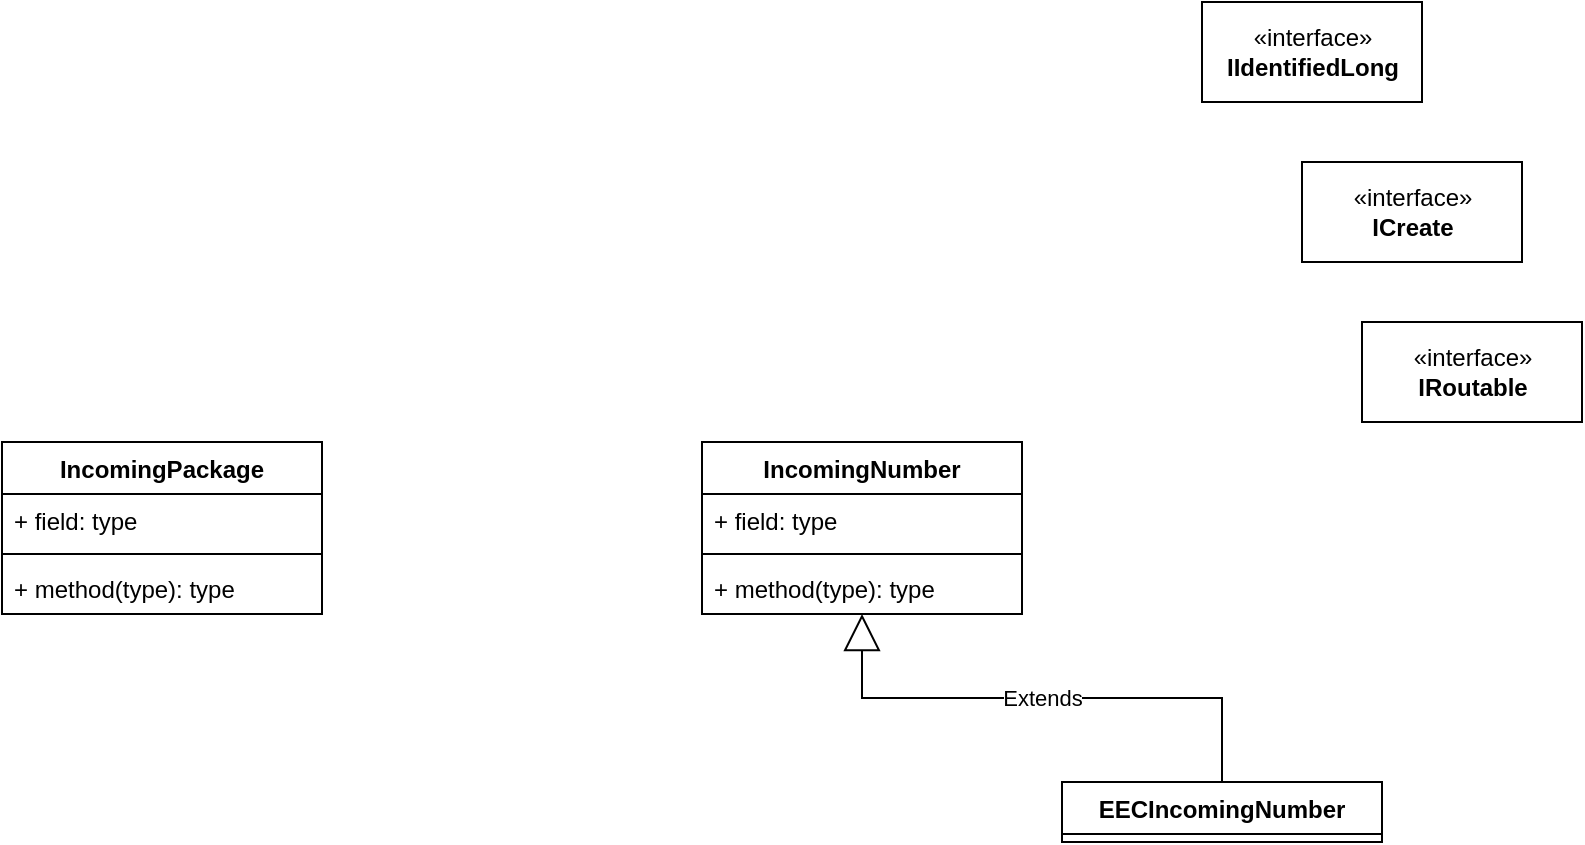 <mxfile version="20.6.0" type="github">
  <diagram id="nZj_dn9f0T9-f6_Vq_Uv" name="Страница 1">
    <mxGraphModel dx="1233" dy="801" grid="1" gridSize="10" guides="1" tooltips="1" connect="1" arrows="1" fold="1" page="1" pageScale="1" pageWidth="827" pageHeight="1169" math="0" shadow="0">
      <root>
        <mxCell id="0" />
        <mxCell id="1" parent="0" />
        <mxCell id="6XDx1RVRkn_u9uWGyLvl-1" value="IncomingPackage" style="swimlane;fontStyle=1;align=center;verticalAlign=top;childLayout=stackLayout;horizontal=1;startSize=26;horizontalStack=0;resizeParent=1;resizeParentMax=0;resizeLast=0;collapsible=1;marginBottom=0;" vertex="1" parent="1">
          <mxGeometry x="90" y="290" width="160" height="86" as="geometry" />
        </mxCell>
        <mxCell id="6XDx1RVRkn_u9uWGyLvl-2" value="+ field: type" style="text;strokeColor=none;fillColor=none;align=left;verticalAlign=top;spacingLeft=4;spacingRight=4;overflow=hidden;rotatable=0;points=[[0,0.5],[1,0.5]];portConstraint=eastwest;" vertex="1" parent="6XDx1RVRkn_u9uWGyLvl-1">
          <mxGeometry y="26" width="160" height="26" as="geometry" />
        </mxCell>
        <mxCell id="6XDx1RVRkn_u9uWGyLvl-3" value="" style="line;strokeWidth=1;fillColor=none;align=left;verticalAlign=middle;spacingTop=-1;spacingLeft=3;spacingRight=3;rotatable=0;labelPosition=right;points=[];portConstraint=eastwest;strokeColor=inherit;" vertex="1" parent="6XDx1RVRkn_u9uWGyLvl-1">
          <mxGeometry y="52" width="160" height="8" as="geometry" />
        </mxCell>
        <mxCell id="6XDx1RVRkn_u9uWGyLvl-4" value="+ method(type): type" style="text;strokeColor=none;fillColor=none;align=left;verticalAlign=top;spacingLeft=4;spacingRight=4;overflow=hidden;rotatable=0;points=[[0,0.5],[1,0.5]];portConstraint=eastwest;" vertex="1" parent="6XDx1RVRkn_u9uWGyLvl-1">
          <mxGeometry y="60" width="160" height="26" as="geometry" />
        </mxCell>
        <mxCell id="6XDx1RVRkn_u9uWGyLvl-5" value="IncomingNumber" style="swimlane;fontStyle=1;align=center;verticalAlign=top;childLayout=stackLayout;horizontal=1;startSize=26;horizontalStack=0;resizeParent=1;resizeParentMax=0;resizeLast=0;collapsible=1;marginBottom=0;" vertex="1" parent="1">
          <mxGeometry x="440" y="290" width="160" height="86" as="geometry" />
        </mxCell>
        <mxCell id="6XDx1RVRkn_u9uWGyLvl-6" value="+ field: type" style="text;strokeColor=none;fillColor=none;align=left;verticalAlign=top;spacingLeft=4;spacingRight=4;overflow=hidden;rotatable=0;points=[[0,0.5],[1,0.5]];portConstraint=eastwest;" vertex="1" parent="6XDx1RVRkn_u9uWGyLvl-5">
          <mxGeometry y="26" width="160" height="26" as="geometry" />
        </mxCell>
        <mxCell id="6XDx1RVRkn_u9uWGyLvl-7" value="" style="line;strokeWidth=1;fillColor=none;align=left;verticalAlign=middle;spacingTop=-1;spacingLeft=3;spacingRight=3;rotatable=0;labelPosition=right;points=[];portConstraint=eastwest;strokeColor=inherit;" vertex="1" parent="6XDx1RVRkn_u9uWGyLvl-5">
          <mxGeometry y="52" width="160" height="8" as="geometry" />
        </mxCell>
        <mxCell id="6XDx1RVRkn_u9uWGyLvl-8" value="+ method(type): type" style="text;strokeColor=none;fillColor=none;align=left;verticalAlign=top;spacingLeft=4;spacingRight=4;overflow=hidden;rotatable=0;points=[[0,0.5],[1,0.5]];portConstraint=eastwest;" vertex="1" parent="6XDx1RVRkn_u9uWGyLvl-5">
          <mxGeometry y="60" width="160" height="26" as="geometry" />
        </mxCell>
        <mxCell id="6XDx1RVRkn_u9uWGyLvl-9" value="EECIncomingNumber" style="swimlane;fontStyle=1;align=center;verticalAlign=top;childLayout=stackLayout;horizontal=1;startSize=26;horizontalStack=0;resizeParent=1;resizeParentMax=0;resizeLast=0;collapsible=1;marginBottom=0;" vertex="1" collapsed="1" parent="1">
          <mxGeometry x="620" y="460" width="160" height="30" as="geometry">
            <mxRectangle x="620" y="430" width="160" height="86" as="alternateBounds" />
          </mxGeometry>
        </mxCell>
        <mxCell id="6XDx1RVRkn_u9uWGyLvl-10" value="+ field: type" style="text;strokeColor=none;fillColor=none;align=left;verticalAlign=top;spacingLeft=4;spacingRight=4;overflow=hidden;rotatable=0;points=[[0,0.5],[1,0.5]];portConstraint=eastwest;" vertex="1" parent="6XDx1RVRkn_u9uWGyLvl-9">
          <mxGeometry y="26" width="160" height="26" as="geometry" />
        </mxCell>
        <mxCell id="6XDx1RVRkn_u9uWGyLvl-11" value="" style="line;strokeWidth=1;fillColor=none;align=left;verticalAlign=middle;spacingTop=-1;spacingLeft=3;spacingRight=3;rotatable=0;labelPosition=right;points=[];portConstraint=eastwest;strokeColor=inherit;" vertex="1" parent="6XDx1RVRkn_u9uWGyLvl-9">
          <mxGeometry y="52" width="160" height="8" as="geometry" />
        </mxCell>
        <mxCell id="6XDx1RVRkn_u9uWGyLvl-12" value="+ method(type): type" style="text;strokeColor=none;fillColor=none;align=left;verticalAlign=top;spacingLeft=4;spacingRight=4;overflow=hidden;rotatable=0;points=[[0,0.5],[1,0.5]];portConstraint=eastwest;" vertex="1" parent="6XDx1RVRkn_u9uWGyLvl-9">
          <mxGeometry y="60" width="160" height="26" as="geometry" />
        </mxCell>
        <mxCell id="6XDx1RVRkn_u9uWGyLvl-13" value="Extends" style="endArrow=block;endSize=16;endFill=0;html=1;rounded=0;exitX=0.5;exitY=0;exitDx=0;exitDy=0;edgeStyle=orthogonalEdgeStyle;" edge="1" parent="1" source="6XDx1RVRkn_u9uWGyLvl-9" target="6XDx1RVRkn_u9uWGyLvl-5">
          <mxGeometry width="160" relative="1" as="geometry">
            <mxPoint x="330" y="410" as="sourcePoint" />
            <mxPoint x="490" y="410" as="targetPoint" />
          </mxGeometry>
        </mxCell>
        <mxCell id="6XDx1RVRkn_u9uWGyLvl-14" value="«interface»&lt;br&gt;&lt;b&gt;IIdentifiedLong&lt;/b&gt;" style="html=1;" vertex="1" parent="1">
          <mxGeometry x="690" y="70" width="110" height="50" as="geometry" />
        </mxCell>
        <mxCell id="6XDx1RVRkn_u9uWGyLvl-15" value="«interface»&lt;br&gt;&lt;b&gt;ICreate&lt;/b&gt;" style="html=1;" vertex="1" parent="1">
          <mxGeometry x="740" y="150" width="110" height="50" as="geometry" />
        </mxCell>
        <mxCell id="6XDx1RVRkn_u9uWGyLvl-16" value="«interface»&lt;br&gt;&lt;b&gt;IRoutable&lt;/b&gt;" style="html=1;" vertex="1" parent="1">
          <mxGeometry x="770" y="230" width="110" height="50" as="geometry" />
        </mxCell>
      </root>
    </mxGraphModel>
  </diagram>
</mxfile>
